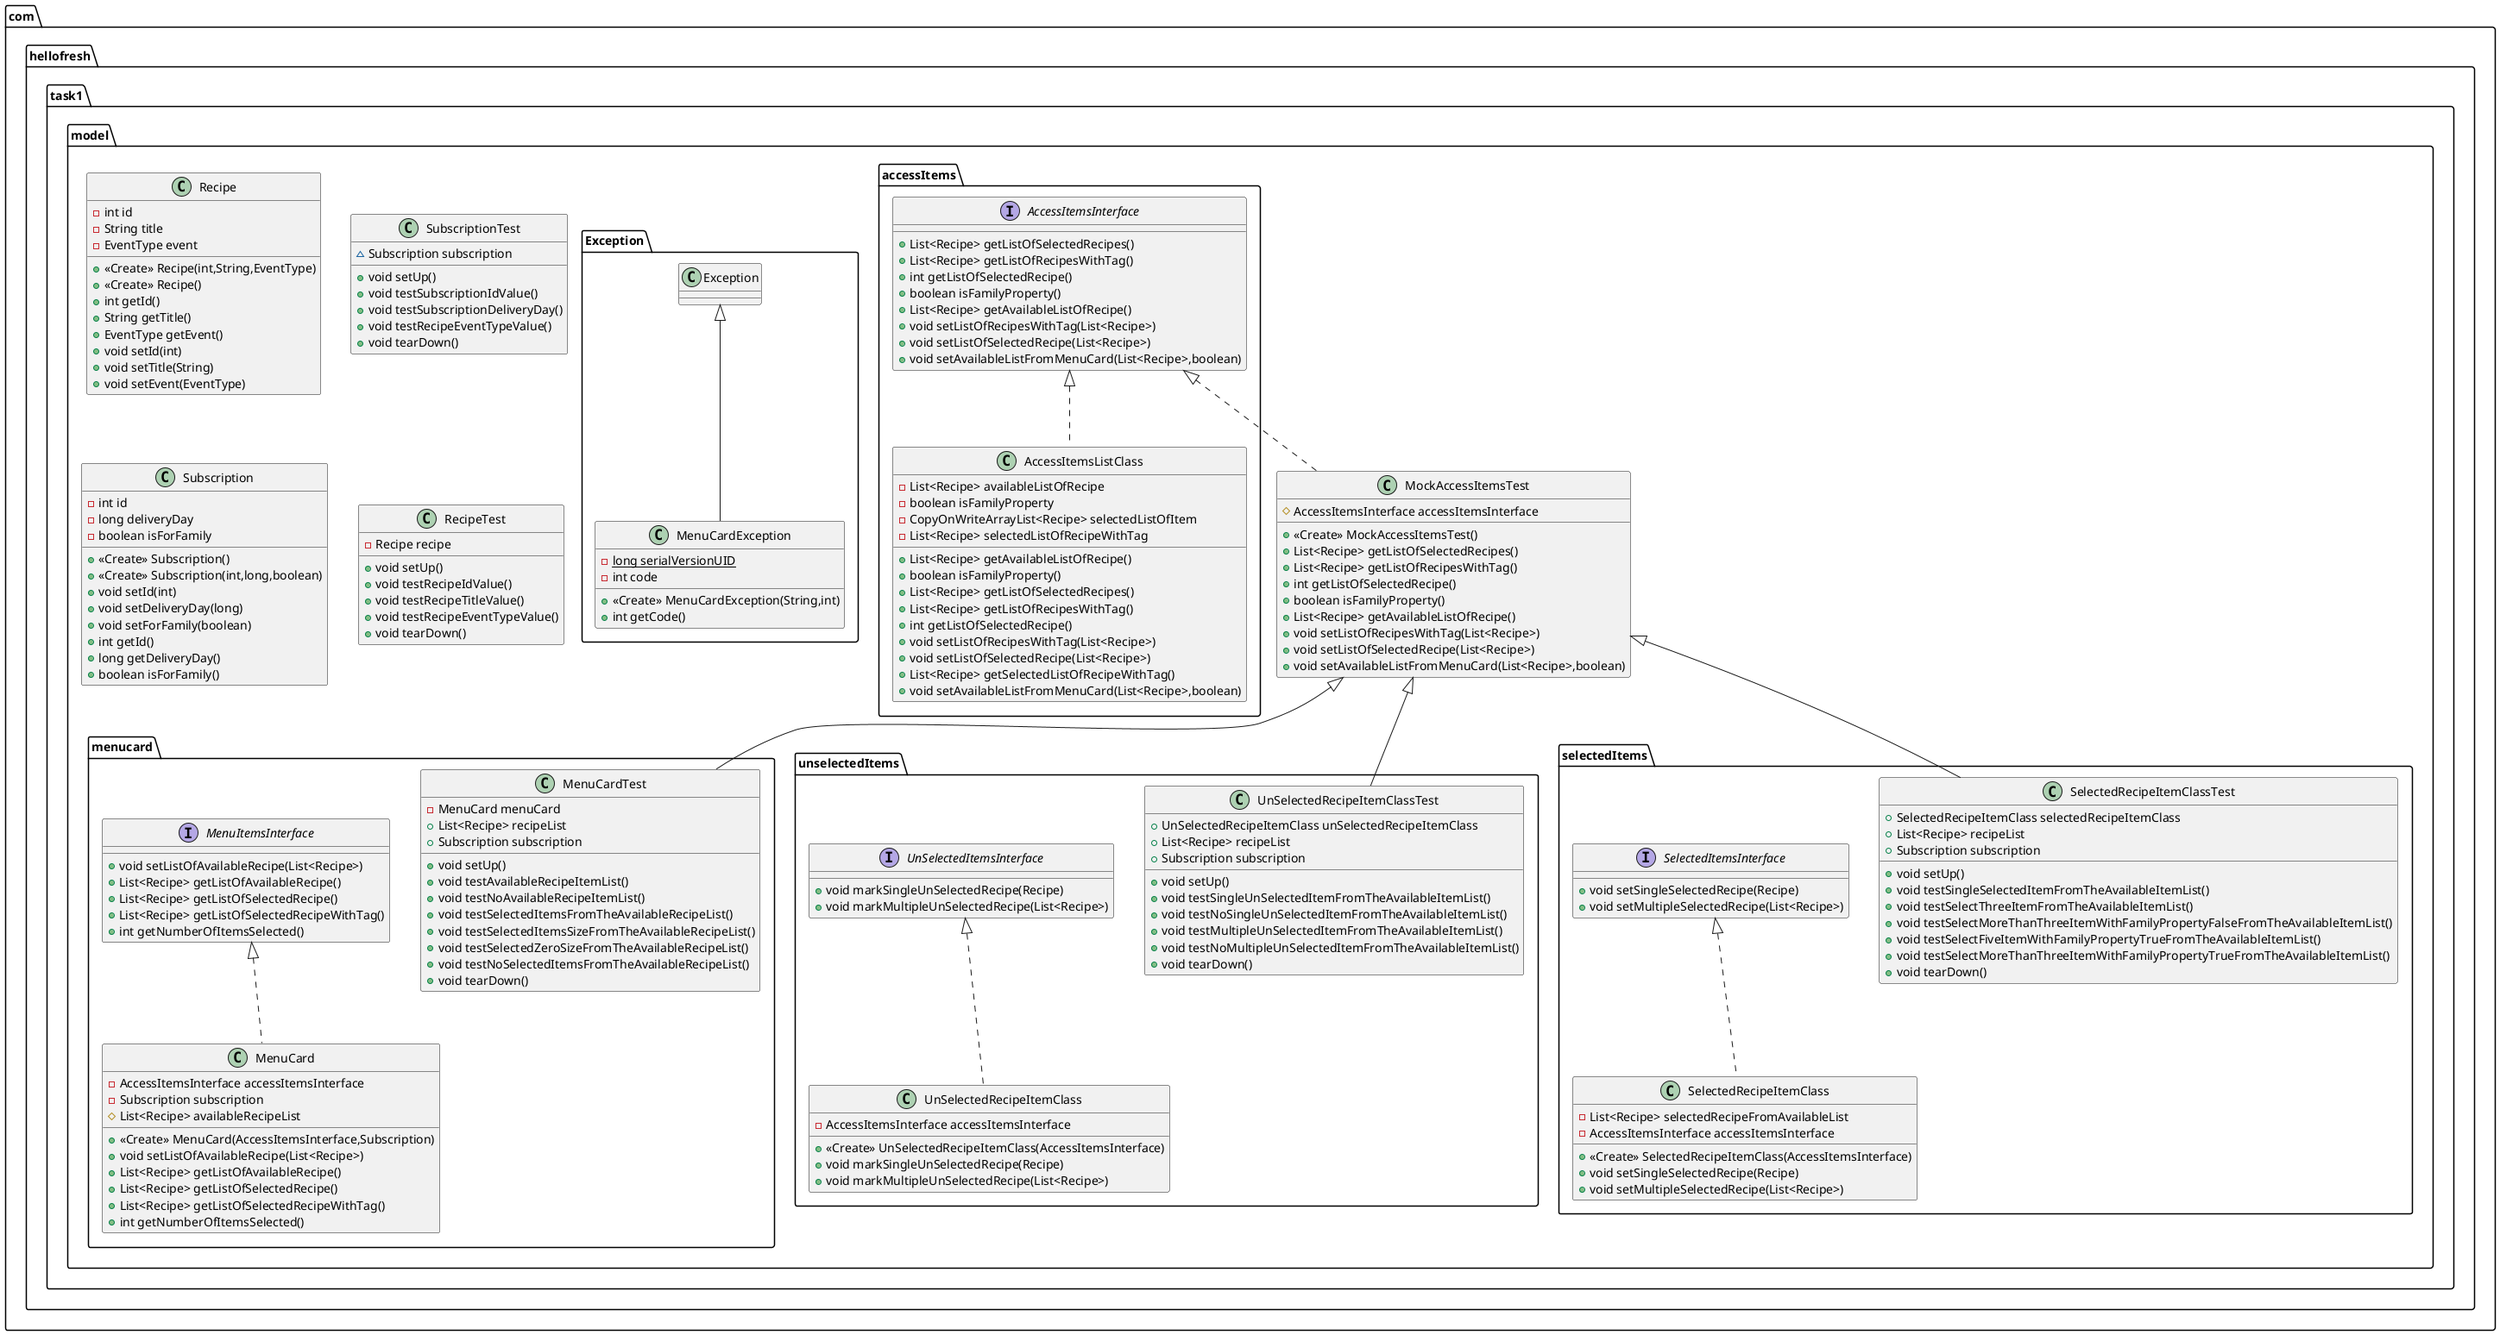 @startuml
class com.hellofresh.task1.model.menucard.MenuCardTest {
- MenuCard menuCard
+ List<Recipe> recipeList
+ Subscription subscription
+ void setUp()
+ void testAvailableRecipeItemList()
+ void testNoAvailableRecipeItemList()
+ void testSelectedItemsFromTheAvailableRecipeList()
+ void testSelectedItemsSizeFromTheAvailableRecipeList()
+ void testSelectedZeroSizeFromTheAvailableRecipeList()
+ void testNoSelectedItemsFromTheAvailableRecipeList()
+ void tearDown()
}
class com.hellofresh.task1.model.Recipe {
- int id
- String title
- EventType event
+ <<Create>> Recipe(int,String,EventType)
+ <<Create>> Recipe()
+ int getId()
+ String getTitle()
+ EventType getEvent()
+ void setId(int)
+ void setTitle(String)
+ void setEvent(EventType)
}
class com.hellofresh.task1.model.unselectedItems.UnSelectedRecipeItemClassTest {
+ UnSelectedRecipeItemClass unSelectedRecipeItemClass
+ List<Recipe> recipeList
+ Subscription subscription
+ void setUp()
+ void testSingleUnSelectedItemFromTheAvailableItemList()
+ void testNoSingleUnSelectedItemFromTheAvailableItemList()
+ void testMultipleUnSelectedItemFromTheAvailableItemList()
+ void testNoMultipleUnSelectedItemFromTheAvailableItemList()
+ void tearDown()
}
interface com.hellofresh.task1.model.unselectedItems.UnSelectedItemsInterface {
+ void markSingleUnSelectedRecipe(Recipe)
+ void markMultipleUnSelectedRecipe(List<Recipe>)
}
interface com.hellofresh.task1.model.menucard.MenuItemsInterface {
+ void setListOfAvailableRecipe(List<Recipe>)
+ List<Recipe> getListOfAvailableRecipe()
+ List<Recipe> getListOfSelectedRecipe()
+ List<Recipe> getListOfSelectedRecipeWithTag()
+ int getNumberOfItemsSelected()
}
class com.hellofresh.task1.model.selectedItems.SelectedRecipeItemClassTest {
+ SelectedRecipeItemClass selectedRecipeItemClass
+ List<Recipe> recipeList
+ Subscription subscription
+ void setUp()
+ void testSingleSelectedItemFromTheAvailableItemList()
+ void testSelectThreeItemFromTheAvailableItemList()
+ void testSelectMoreThanThreeItemWithFamilyPropertyFalseFromTheAvailableItemList()
+ void testSelectFiveItemWithFamilyPropertyTrueFromTheAvailableItemList()
+ void testSelectMoreThanThreeItemWithFamilyPropertyTrueFromTheAvailableItemList()
+ void tearDown()
}
class com.hellofresh.task1.model.accessItems.AccessItemsListClass {
- List<Recipe> availableListOfRecipe
- boolean isFamilyProperty
- CopyOnWriteArrayList<Recipe> selectedListOfItem
- List<Recipe> selectedListOfRecipeWithTag
+ List<Recipe> getAvailableListOfRecipe()
+ boolean isFamilyProperty()
+ List<Recipe> getListOfSelectedRecipes()
+ List<Recipe> getListOfRecipesWithTag()
+ int getListOfSelectedRecipe()
+ void setListOfRecipesWithTag(List<Recipe>)
+ void setListOfSelectedRecipe(List<Recipe>)
+ List<Recipe> getSelectedListOfRecipeWithTag()
+ void setAvailableListFromMenuCard(List<Recipe>,boolean)
}
class com.hellofresh.task1.model.MockAccessItemsTest {
# AccessItemsInterface accessItemsInterface
+ <<Create>> MockAccessItemsTest()
+ List<Recipe> getListOfSelectedRecipes()
+ List<Recipe> getListOfRecipesWithTag()
+ int getListOfSelectedRecipe()
+ boolean isFamilyProperty()
+ List<Recipe> getAvailableListOfRecipe()
+ void setListOfRecipesWithTag(List<Recipe>)
+ void setListOfSelectedRecipe(List<Recipe>)
+ void setAvailableListFromMenuCard(List<Recipe>,boolean)
}
class com.hellofresh.task1.model.unselectedItems.UnSelectedRecipeItemClass {
- AccessItemsInterface accessItemsInterface
+ <<Create>> UnSelectedRecipeItemClass(AccessItemsInterface)
+ void markSingleUnSelectedRecipe(Recipe)
+ void markMultipleUnSelectedRecipe(List<Recipe>)
}
class com.hellofresh.task1.model.Exception.MenuCardException {
- {static} long serialVersionUID
- int code
+ <<Create>> MenuCardException(String,int)
+ int getCode()
}
class com.hellofresh.task1.model.SubscriptionTest {
~ Subscription subscription
+ void setUp()
+ void testSubscriptionIdValue()
+ void testSubscriptionDeliveryDay()
+ void testRecipeEventTypeValue()
+ void tearDown()
}
class com.hellofresh.task1.model.Subscription {
- int id
- long deliveryDay
- boolean isForFamily
+ <<Create>> Subscription()
+ <<Create>> Subscription(int,long,boolean)
+ void setId(int)
+ void setDeliveryDay(long)
+ void setForFamily(boolean)
+ int getId()
+ long getDeliveryDay()
+ boolean isForFamily()
}
interface com.hellofresh.task1.model.accessItems.AccessItemsInterface {
+ List<Recipe> getListOfSelectedRecipes()
+ List<Recipe> getListOfRecipesWithTag()
+ int getListOfSelectedRecipe()
+ boolean isFamilyProperty()
+ List<Recipe> getAvailableListOfRecipe()
+ void setListOfRecipesWithTag(List<Recipe>)
+ void setListOfSelectedRecipe(List<Recipe>)
+ void setAvailableListFromMenuCard(List<Recipe>,boolean)
}
class com.hellofresh.task1.model.selectedItems.SelectedRecipeItemClass {
- List<Recipe> selectedRecipeFromAvailableList
- AccessItemsInterface accessItemsInterface
+ <<Create>> SelectedRecipeItemClass(AccessItemsInterface)
+ void setSingleSelectedRecipe(Recipe)
+ void setMultipleSelectedRecipe(List<Recipe>)
}
interface com.hellofresh.task1.model.selectedItems.SelectedItemsInterface {
+ void setSingleSelectedRecipe(Recipe)
+ void setMultipleSelectedRecipe(List<Recipe>)
}
class com.hellofresh.task1.model.menucard.MenuCard {
- AccessItemsInterface accessItemsInterface
- Subscription subscription
# List<Recipe> availableRecipeList
+ <<Create>> MenuCard(AccessItemsInterface,Subscription)
+ void setListOfAvailableRecipe(List<Recipe>)
+ List<Recipe> getListOfAvailableRecipe()
+ List<Recipe> getListOfSelectedRecipe()
+ List<Recipe> getListOfSelectedRecipeWithTag()
+ int getNumberOfItemsSelected()
}
class com.hellofresh.task1.model.RecipeTest {
- Recipe recipe
+ void setUp()
+ void testRecipeIdValue()
+ void testRecipeTitleValue()
+ void testRecipeEventTypeValue()
+ void tearDown()
}


com.hellofresh.task1.model.MockAccessItemsTest <|-- com.hellofresh.task1.model.menucard.MenuCardTest
com.hellofresh.task1.model.MockAccessItemsTest <|-- com.hellofresh.task1.model.unselectedItems.UnSelectedRecipeItemClassTest
com.hellofresh.task1.model.MockAccessItemsTest <|-- com.hellofresh.task1.model.selectedItems.SelectedRecipeItemClassTest
com.hellofresh.task1.model.accessItems.AccessItemsInterface <|.. com.hellofresh.task1.model.accessItems.AccessItemsListClass
com.hellofresh.task1.model.accessItems.AccessItemsInterface <|.. com.hellofresh.task1.model.MockAccessItemsTest
com.hellofresh.task1.model.unselectedItems.UnSelectedItemsInterface <|.. com.hellofresh.task1.model.unselectedItems.UnSelectedRecipeItemClass
com.hellofresh.task1.model.Exception.Exception <|-- com.hellofresh.task1.model.Exception.MenuCardException
com.hellofresh.task1.model.selectedItems.SelectedItemsInterface <|.. com.hellofresh.task1.model.selectedItems.SelectedRecipeItemClass
com.hellofresh.task1.model.menucard.MenuItemsInterface <|.. com.hellofresh.task1.model.menucard.MenuCard
@enduml